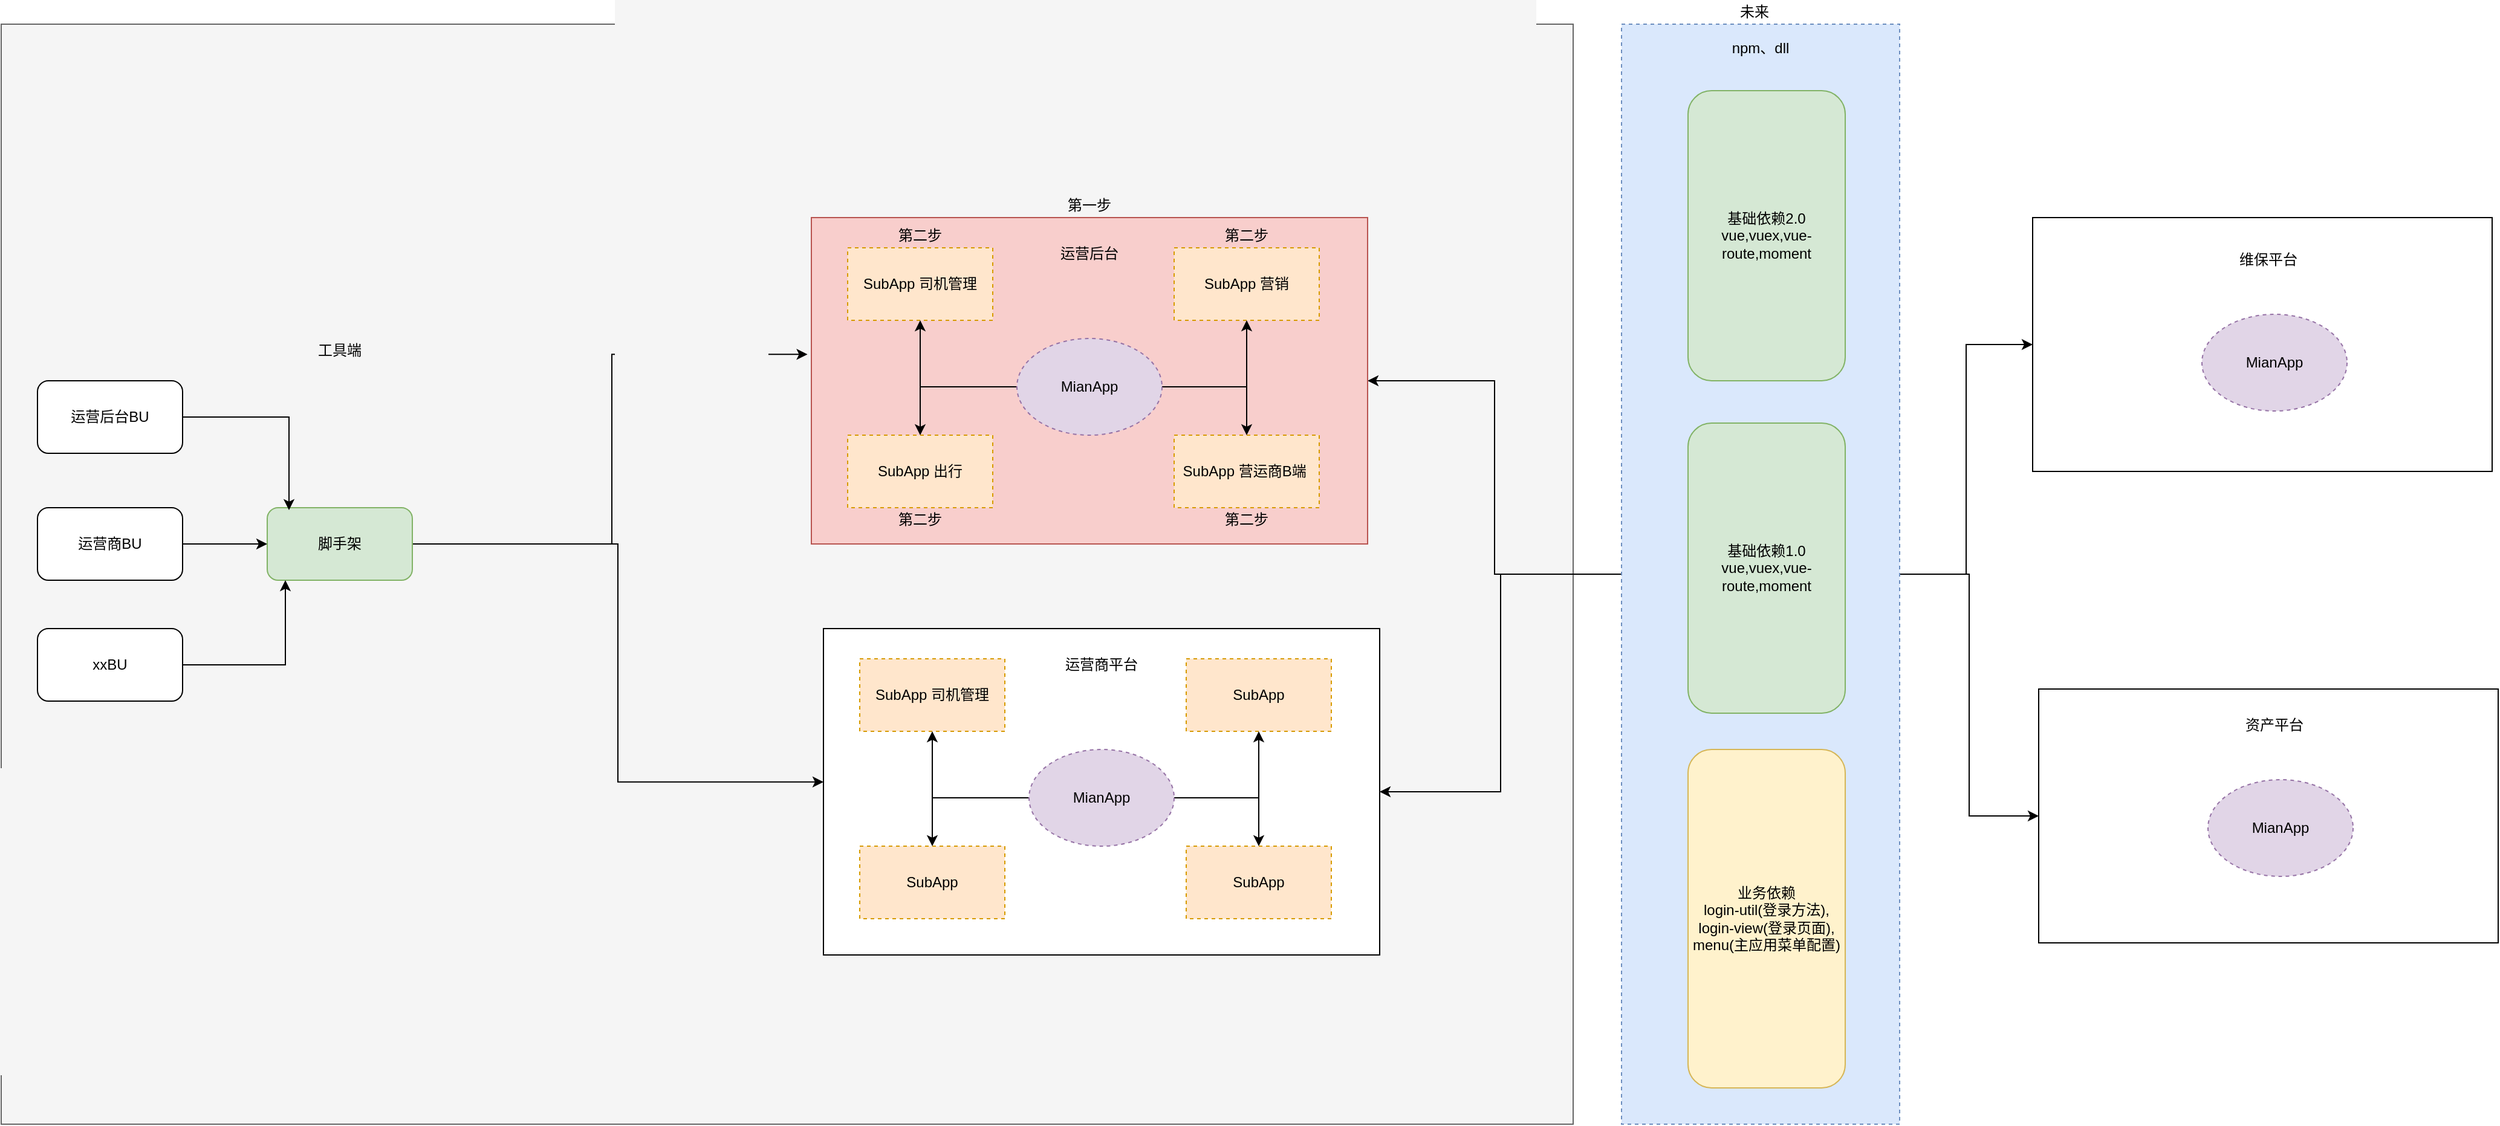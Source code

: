 <mxfile version="14.4.2" type="github">
  <diagram id="oVQuuiq1E-Ry_h9An2Pa" name="第 1 页">
    <mxGraphModel dx="3320" dy="896" grid="1" gridSize="10" guides="1" tooltips="1" connect="1" arrows="1" fold="1" page="1" pageScale="1" pageWidth="827" pageHeight="1169" math="0" shadow="0">
      <root>
        <mxCell id="0" />
        <mxCell id="1" parent="0" />
        <mxCell id="myJG3aS-q8uGBaLZNTOv-73" value="" style="rounded=0;whiteSpace=wrap;html=1;fillColor=#f5f5f5;strokeColor=#666666;fontColor=#333333;" vertex="1" parent="1">
          <mxGeometry x="-870" y="70" width="1300" height="910" as="geometry" />
        </mxCell>
        <mxCell id="myJG3aS-q8uGBaLZNTOv-22" style="edgeStyle=orthogonalEdgeStyle;rounded=0;orthogonalLoop=1;jettySize=auto;html=1;" edge="1" parent="1" source="myJG3aS-q8uGBaLZNTOv-21" target="myJG3aS-q8uGBaLZNTOv-4">
          <mxGeometry relative="1" as="geometry" />
        </mxCell>
        <mxCell id="myJG3aS-q8uGBaLZNTOv-35" style="edgeStyle=orthogonalEdgeStyle;rounded=0;orthogonalLoop=1;jettySize=auto;html=1;entryX=1;entryY=0.5;entryDx=0;entryDy=0;" edge="1" parent="1" source="myJG3aS-q8uGBaLZNTOv-21" target="myJG3aS-q8uGBaLZNTOv-24">
          <mxGeometry relative="1" as="geometry" />
        </mxCell>
        <mxCell id="myJG3aS-q8uGBaLZNTOv-51" style="edgeStyle=orthogonalEdgeStyle;rounded=0;orthogonalLoop=1;jettySize=auto;html=1;" edge="1" parent="1" source="myJG3aS-q8uGBaLZNTOv-21" target="myJG3aS-q8uGBaLZNTOv-42">
          <mxGeometry relative="1" as="geometry" />
        </mxCell>
        <mxCell id="myJG3aS-q8uGBaLZNTOv-52" style="edgeStyle=orthogonalEdgeStyle;rounded=0;orthogonalLoop=1;jettySize=auto;html=1;" edge="1" parent="1" source="myJG3aS-q8uGBaLZNTOv-21" target="myJG3aS-q8uGBaLZNTOv-46">
          <mxGeometry relative="1" as="geometry" />
        </mxCell>
        <mxCell id="myJG3aS-q8uGBaLZNTOv-21" value="" style="rounded=0;whiteSpace=wrap;html=1;dashed=1;fillColor=#dae8fc;strokeColor=#6c8ebf;" vertex="1" parent="1">
          <mxGeometry x="470" y="70" width="230" height="910" as="geometry" />
        </mxCell>
        <mxCell id="myJG3aS-q8uGBaLZNTOv-1" value="基础依赖1.0&lt;br&gt;vue,vuex,vue-route,moment" style="rounded=1;whiteSpace=wrap;html=1;fillColor=#d5e8d4;strokeColor=#82b366;" vertex="1" parent="1">
          <mxGeometry x="525" y="400" width="130" height="240" as="geometry" />
        </mxCell>
        <mxCell id="myJG3aS-q8uGBaLZNTOv-2" value="业务依赖&lt;br&gt;login-util(登录方法), login-view(登录页面), menu(主应用菜单配置)" style="rounded=1;whiteSpace=wrap;html=1;fillColor=#fff2cc;strokeColor=#d6b656;" vertex="1" parent="1">
          <mxGeometry x="525" y="670" width="130" height="280" as="geometry" />
        </mxCell>
        <mxCell id="myJG3aS-q8uGBaLZNTOv-4" value="" style="rounded=1;whiteSpace=wrap;html=1;arcSize=0;fillColor=#f8cecc;strokeColor=#b85450;" vertex="1" parent="1">
          <mxGeometry x="-200" y="230" width="460" height="270" as="geometry" />
        </mxCell>
        <mxCell id="myJG3aS-q8uGBaLZNTOv-5" value="SubApp 司机管理" style="rounded=0;whiteSpace=wrap;html=1;dashed=1;fillColor=#ffe6cc;strokeColor=#d79b00;" vertex="1" parent="1">
          <mxGeometry x="-170" y="255" width="120" height="60" as="geometry" />
        </mxCell>
        <mxCell id="myJG3aS-q8uGBaLZNTOv-6" value="SubApp 营销" style="rounded=0;whiteSpace=wrap;html=1;dashed=1;fillColor=#ffe6cc;strokeColor=#d79b00;" vertex="1" parent="1">
          <mxGeometry x="100" y="255" width="120" height="60" as="geometry" />
        </mxCell>
        <mxCell id="myJG3aS-q8uGBaLZNTOv-7" value="SubApp 出行" style="rounded=0;whiteSpace=wrap;html=1;dashed=1;fillColor=#ffe6cc;strokeColor=#d79b00;" vertex="1" parent="1">
          <mxGeometry x="-170" y="410" width="120" height="60" as="geometry" />
        </mxCell>
        <mxCell id="myJG3aS-q8uGBaLZNTOv-8" value="SubApp 营运商B端&amp;nbsp;" style="rounded=0;whiteSpace=wrap;html=1;dashed=1;fillColor=#ffe6cc;strokeColor=#d79b00;" vertex="1" parent="1">
          <mxGeometry x="100" y="410" width="120" height="60" as="geometry" />
        </mxCell>
        <mxCell id="myJG3aS-q8uGBaLZNTOv-17" style="edgeStyle=orthogonalEdgeStyle;rounded=0;orthogonalLoop=1;jettySize=auto;html=1;" edge="1" parent="1" source="myJG3aS-q8uGBaLZNTOv-16" target="myJG3aS-q8uGBaLZNTOv-6">
          <mxGeometry relative="1" as="geometry" />
        </mxCell>
        <mxCell id="myJG3aS-q8uGBaLZNTOv-18" style="edgeStyle=orthogonalEdgeStyle;rounded=0;orthogonalLoop=1;jettySize=auto;html=1;" edge="1" parent="1" source="myJG3aS-q8uGBaLZNTOv-16" target="myJG3aS-q8uGBaLZNTOv-5">
          <mxGeometry relative="1" as="geometry" />
        </mxCell>
        <mxCell id="myJG3aS-q8uGBaLZNTOv-19" style="edgeStyle=orthogonalEdgeStyle;rounded=0;orthogonalLoop=1;jettySize=auto;html=1;entryX=0.5;entryY=0;entryDx=0;entryDy=0;" edge="1" parent="1" source="myJG3aS-q8uGBaLZNTOv-16" target="myJG3aS-q8uGBaLZNTOv-8">
          <mxGeometry relative="1" as="geometry" />
        </mxCell>
        <mxCell id="myJG3aS-q8uGBaLZNTOv-20" style="edgeStyle=orthogonalEdgeStyle;rounded=0;orthogonalLoop=1;jettySize=auto;html=1;entryX=0.5;entryY=0;entryDx=0;entryDy=0;" edge="1" parent="1" source="myJG3aS-q8uGBaLZNTOv-16" target="myJG3aS-q8uGBaLZNTOv-7">
          <mxGeometry relative="1" as="geometry" />
        </mxCell>
        <mxCell id="myJG3aS-q8uGBaLZNTOv-16" value="MianApp" style="ellipse;whiteSpace=wrap;html=1;dashed=1;fillColor=#e1d5e7;strokeColor=#9673a6;" vertex="1" parent="1">
          <mxGeometry x="-30" y="330" width="120" height="80" as="geometry" />
        </mxCell>
        <mxCell id="myJG3aS-q8uGBaLZNTOv-23" value="运营后台" style="text;html=1;strokeColor=none;fillColor=none;align=center;verticalAlign=middle;whiteSpace=wrap;rounded=0;dashed=1;" vertex="1" parent="1">
          <mxGeometry x="-10" y="250" width="80" height="20" as="geometry" />
        </mxCell>
        <mxCell id="myJG3aS-q8uGBaLZNTOv-24" value="" style="rounded=1;whiteSpace=wrap;html=1;arcSize=0;" vertex="1" parent="1">
          <mxGeometry x="-190" y="570" width="460" height="270" as="geometry" />
        </mxCell>
        <mxCell id="myJG3aS-q8uGBaLZNTOv-25" value="SubApp 司机管理" style="rounded=0;whiteSpace=wrap;html=1;dashed=1;fillColor=#ffe6cc;strokeColor=#d79b00;" vertex="1" parent="1">
          <mxGeometry x="-160" y="595" width="120" height="60" as="geometry" />
        </mxCell>
        <mxCell id="myJG3aS-q8uGBaLZNTOv-26" value="SubApp" style="rounded=0;whiteSpace=wrap;html=1;dashed=1;fillColor=#ffe6cc;strokeColor=#d79b00;" vertex="1" parent="1">
          <mxGeometry x="110" y="595" width="120" height="60" as="geometry" />
        </mxCell>
        <mxCell id="myJG3aS-q8uGBaLZNTOv-27" value="SubApp" style="rounded=0;whiteSpace=wrap;html=1;dashed=1;fillColor=#ffe6cc;strokeColor=#d79b00;" vertex="1" parent="1">
          <mxGeometry x="-160" y="750" width="120" height="60" as="geometry" />
        </mxCell>
        <mxCell id="myJG3aS-q8uGBaLZNTOv-28" value="SubApp" style="rounded=0;whiteSpace=wrap;html=1;dashed=1;fillColor=#ffe6cc;strokeColor=#d79b00;" vertex="1" parent="1">
          <mxGeometry x="110" y="750" width="120" height="60" as="geometry" />
        </mxCell>
        <mxCell id="myJG3aS-q8uGBaLZNTOv-29" style="edgeStyle=orthogonalEdgeStyle;rounded=0;orthogonalLoop=1;jettySize=auto;html=1;" edge="1" parent="1" source="myJG3aS-q8uGBaLZNTOv-33" target="myJG3aS-q8uGBaLZNTOv-26">
          <mxGeometry relative="1" as="geometry" />
        </mxCell>
        <mxCell id="myJG3aS-q8uGBaLZNTOv-30" style="edgeStyle=orthogonalEdgeStyle;rounded=0;orthogonalLoop=1;jettySize=auto;html=1;" edge="1" parent="1" source="myJG3aS-q8uGBaLZNTOv-33" target="myJG3aS-q8uGBaLZNTOv-25">
          <mxGeometry relative="1" as="geometry" />
        </mxCell>
        <mxCell id="myJG3aS-q8uGBaLZNTOv-31" style="edgeStyle=orthogonalEdgeStyle;rounded=0;orthogonalLoop=1;jettySize=auto;html=1;entryX=0.5;entryY=0;entryDx=0;entryDy=0;" edge="1" parent="1" source="myJG3aS-q8uGBaLZNTOv-33" target="myJG3aS-q8uGBaLZNTOv-28">
          <mxGeometry relative="1" as="geometry" />
        </mxCell>
        <mxCell id="myJG3aS-q8uGBaLZNTOv-32" style="edgeStyle=orthogonalEdgeStyle;rounded=0;orthogonalLoop=1;jettySize=auto;html=1;entryX=0.5;entryY=0;entryDx=0;entryDy=0;" edge="1" parent="1" source="myJG3aS-q8uGBaLZNTOv-33" target="myJG3aS-q8uGBaLZNTOv-27">
          <mxGeometry relative="1" as="geometry" />
        </mxCell>
        <mxCell id="myJG3aS-q8uGBaLZNTOv-33" value="MianApp" style="ellipse;whiteSpace=wrap;html=1;dashed=1;fillColor=#e1d5e7;strokeColor=#9673a6;" vertex="1" parent="1">
          <mxGeometry x="-20" y="670" width="120" height="80" as="geometry" />
        </mxCell>
        <mxCell id="myJG3aS-q8uGBaLZNTOv-34" value="运营商平台" style="text;html=1;strokeColor=none;fillColor=none;align=center;verticalAlign=middle;whiteSpace=wrap;rounded=0;dashed=1;" vertex="1" parent="1">
          <mxGeometry y="590" width="80" height="20" as="geometry" />
        </mxCell>
        <mxCell id="myJG3aS-q8uGBaLZNTOv-37" style="edgeStyle=orthogonalEdgeStyle;rounded=0;orthogonalLoop=1;jettySize=auto;html=1;entryX=-0.007;entryY=0.419;entryDx=0;entryDy=0;entryPerimeter=0;" edge="1" parent="1" source="myJG3aS-q8uGBaLZNTOv-36" target="myJG3aS-q8uGBaLZNTOv-4">
          <mxGeometry relative="1" as="geometry" />
        </mxCell>
        <mxCell id="myJG3aS-q8uGBaLZNTOv-38" style="edgeStyle=orthogonalEdgeStyle;rounded=0;orthogonalLoop=1;jettySize=auto;html=1;entryX=0;entryY=0.47;entryDx=0;entryDy=0;entryPerimeter=0;" edge="1" parent="1" source="myJG3aS-q8uGBaLZNTOv-36" target="myJG3aS-q8uGBaLZNTOv-24">
          <mxGeometry relative="1" as="geometry" />
        </mxCell>
        <mxCell id="myJG3aS-q8uGBaLZNTOv-36" value="脚手架" style="rounded=1;whiteSpace=wrap;html=1;fillColor=#d5e8d4;strokeColor=#82b366;" vertex="1" parent="1">
          <mxGeometry x="-650" y="470" width="120" height="60" as="geometry" />
        </mxCell>
        <mxCell id="myJG3aS-q8uGBaLZNTOv-42" value="" style="rounded=1;whiteSpace=wrap;html=1;arcSize=0;" vertex="1" parent="1">
          <mxGeometry x="810" y="230" width="380" height="210" as="geometry" />
        </mxCell>
        <mxCell id="myJG3aS-q8uGBaLZNTOv-43" value="MianApp" style="ellipse;whiteSpace=wrap;html=1;dashed=1;fillColor=#e1d5e7;strokeColor=#9673a6;" vertex="1" parent="1">
          <mxGeometry x="950" y="310" width="120" height="80" as="geometry" />
        </mxCell>
        <mxCell id="myJG3aS-q8uGBaLZNTOv-44" value="维保平台" style="text;html=1;strokeColor=none;fillColor=none;align=center;verticalAlign=middle;whiteSpace=wrap;rounded=0;dashed=1;" vertex="1" parent="1">
          <mxGeometry x="965" y="255" width="80" height="20" as="geometry" />
        </mxCell>
        <mxCell id="myJG3aS-q8uGBaLZNTOv-46" value="" style="rounded=1;whiteSpace=wrap;html=1;arcSize=0;" vertex="1" parent="1">
          <mxGeometry x="815" y="620" width="380" height="210" as="geometry" />
        </mxCell>
        <mxCell id="myJG3aS-q8uGBaLZNTOv-47" value="MianApp" style="ellipse;whiteSpace=wrap;html=1;dashed=1;fillColor=#e1d5e7;strokeColor=#9673a6;" vertex="1" parent="1">
          <mxGeometry x="955" y="695" width="120" height="80" as="geometry" />
        </mxCell>
        <mxCell id="myJG3aS-q8uGBaLZNTOv-48" value="资产平台" style="text;html=1;strokeColor=none;fillColor=none;align=center;verticalAlign=middle;whiteSpace=wrap;rounded=0;dashed=1;" vertex="1" parent="1">
          <mxGeometry x="970" y="640" width="80" height="20" as="geometry" />
        </mxCell>
        <mxCell id="myJG3aS-q8uGBaLZNTOv-53" value="基础依赖2.0&lt;br&gt;vue,vuex,vue-route,moment" style="rounded=1;whiteSpace=wrap;html=1;fillColor=#d5e8d4;strokeColor=#82b366;" vertex="1" parent="1">
          <mxGeometry x="525" y="125" width="130" height="240" as="geometry" />
        </mxCell>
        <mxCell id="myJG3aS-q8uGBaLZNTOv-55" value="npm、dll" style="text;html=1;strokeColor=none;fillColor=none;align=center;verticalAlign=middle;whiteSpace=wrap;rounded=0;" vertex="1" parent="1">
          <mxGeometry x="545" y="80" width="80" height="20" as="geometry" />
        </mxCell>
        <mxCell id="myJG3aS-q8uGBaLZNTOv-57" value="第一步" style="text;html=1;strokeColor=none;fillColor=none;align=center;verticalAlign=middle;whiteSpace=wrap;rounded=0;" vertex="1" parent="1">
          <mxGeometry x="10" y="210" width="40" height="20" as="geometry" />
        </mxCell>
        <mxCell id="myJG3aS-q8uGBaLZNTOv-60" value="未来" style="text;html=1;strokeColor=none;fillColor=none;align=center;verticalAlign=middle;whiteSpace=wrap;rounded=0;" vertex="1" parent="1">
          <mxGeometry x="560" y="50" width="40" height="20" as="geometry" />
        </mxCell>
        <mxCell id="myJG3aS-q8uGBaLZNTOv-61" value="第二步" style="text;html=1;strokeColor=none;fillColor=none;align=center;verticalAlign=middle;whiteSpace=wrap;rounded=0;" vertex="1" parent="1">
          <mxGeometry x="-130" y="235" width="40" height="20" as="geometry" />
        </mxCell>
        <mxCell id="myJG3aS-q8uGBaLZNTOv-64" value="第二步" style="text;html=1;strokeColor=none;fillColor=none;align=center;verticalAlign=middle;whiteSpace=wrap;rounded=0;" vertex="1" parent="1">
          <mxGeometry x="140" y="235" width="40" height="20" as="geometry" />
        </mxCell>
        <mxCell id="myJG3aS-q8uGBaLZNTOv-65" value="第二步" style="text;html=1;strokeColor=none;fillColor=none;align=center;verticalAlign=middle;whiteSpace=wrap;rounded=0;" vertex="1" parent="1">
          <mxGeometry x="-130" y="470" width="40" height="20" as="geometry" />
        </mxCell>
        <mxCell id="myJG3aS-q8uGBaLZNTOv-66" value="第二步" style="text;html=1;strokeColor=none;fillColor=none;align=center;verticalAlign=middle;whiteSpace=wrap;rounded=0;" vertex="1" parent="1">
          <mxGeometry x="140" y="470" width="40" height="20" as="geometry" />
        </mxCell>
        <mxCell id="myJG3aS-q8uGBaLZNTOv-70" style="edgeStyle=orthogonalEdgeStyle;rounded=0;orthogonalLoop=1;jettySize=auto;html=1;entryX=0.15;entryY=0.033;entryDx=0;entryDy=0;entryPerimeter=0;" edge="1" parent="1" source="myJG3aS-q8uGBaLZNTOv-67" target="myJG3aS-q8uGBaLZNTOv-36">
          <mxGeometry relative="1" as="geometry" />
        </mxCell>
        <mxCell id="myJG3aS-q8uGBaLZNTOv-67" value="运营后台BU" style="rounded=1;whiteSpace=wrap;html=1;" vertex="1" parent="1">
          <mxGeometry x="-840" y="365" width="120" height="60" as="geometry" />
        </mxCell>
        <mxCell id="myJG3aS-q8uGBaLZNTOv-71" style="edgeStyle=orthogonalEdgeStyle;rounded=0;orthogonalLoop=1;jettySize=auto;html=1;entryX=0;entryY=0.5;entryDx=0;entryDy=0;" edge="1" parent="1" source="myJG3aS-q8uGBaLZNTOv-68" target="myJG3aS-q8uGBaLZNTOv-36">
          <mxGeometry relative="1" as="geometry" />
        </mxCell>
        <mxCell id="myJG3aS-q8uGBaLZNTOv-68" value="运营商BU" style="rounded=1;whiteSpace=wrap;html=1;" vertex="1" parent="1">
          <mxGeometry x="-840" y="470" width="120" height="60" as="geometry" />
        </mxCell>
        <mxCell id="myJG3aS-q8uGBaLZNTOv-72" style="edgeStyle=orthogonalEdgeStyle;rounded=0;orthogonalLoop=1;jettySize=auto;html=1;entryX=0.125;entryY=1;entryDx=0;entryDy=0;entryPerimeter=0;" edge="1" parent="1" source="myJG3aS-q8uGBaLZNTOv-69" target="myJG3aS-q8uGBaLZNTOv-36">
          <mxGeometry relative="1" as="geometry" />
        </mxCell>
        <mxCell id="myJG3aS-q8uGBaLZNTOv-69" value="xxBU" style="rounded=1;whiteSpace=wrap;html=1;" vertex="1" parent="1">
          <mxGeometry x="-840" y="570" width="120" height="60" as="geometry" />
        </mxCell>
        <mxCell id="myJG3aS-q8uGBaLZNTOv-74" value="工具端" style="text;html=1;strokeColor=none;fillColor=none;align=center;verticalAlign=middle;whiteSpace=wrap;rounded=0;" vertex="1" parent="1">
          <mxGeometry x="-610" y="330" width="40" height="20" as="geometry" />
        </mxCell>
      </root>
    </mxGraphModel>
  </diagram>
</mxfile>
